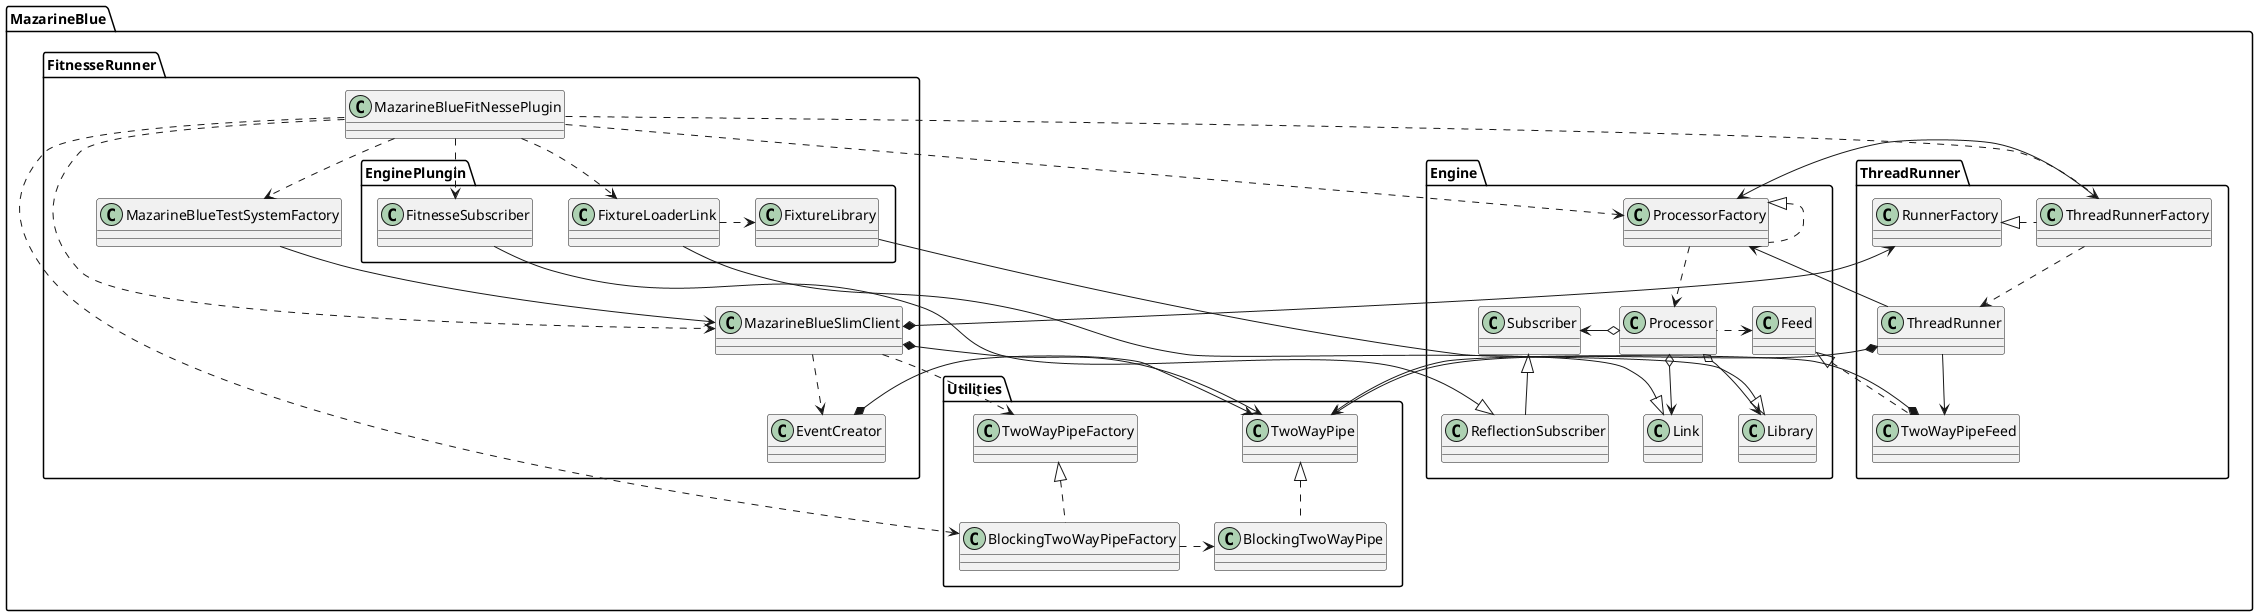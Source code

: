 @startuml
MazarineBlue.FitnesseRunner.MazarineBlueFitNessePlugin ..> MazarineBlue.ThreadRunner.ThreadRunnerFactory
MazarineBlue.FitnesseRunner.MazarineBlueFitNessePlugin ..> MazarineBlue.Engine.ProcessorFactory
MazarineBlue.FitnesseRunner.MazarineBlueFitNessePlugin ..> MazarineBlue.FitnesseRunner.MazarineBlueSlimClient
MazarineBlue.FitnesseRunner.MazarineBlueFitNessePlugin ..> MazarineBlue.FitnesseRunner.EnginePlungin.FitnesseSubscriber
MazarineBlue.FitnesseRunner.MazarineBlueFitNessePlugin ..> MazarineBlue.FitnesseRunner.MazarineBlueTestSystemFactory
MazarineBlue.FitnesseRunner.MazarineBlueFitNessePlugin ..> MazarineBlue.FitnesseRunner.EnginePlungin.FixtureLoaderLink
MazarineBlue.Utilities.BlockingTwoWayPipeFactory <. MazarineBlue.FitnesseRunner.MazarineBlueFitNessePlugin

MazarineBlue.FitnesseRunner.MazarineBlueTestSystemFactory --> MazarineBlue.FitnesseRunner.MazarineBlueSlimClient 

MazarineBlue.FitnesseRunner.MazarineBlueSlimClient *--> MazarineBlue.ThreadRunner.RunnerFactory
MazarineBlue.FitnesseRunner.MazarineBlueSlimClient *--> MazarineBlue.Utilities.TwoWayPipe
MazarineBlue.FitnesseRunner.MazarineBlueSlimClient ..> MazarineBlue.FitnesseRunner.EventCreator
MazarineBlue.FitnesseRunner.MazarineBlueSlimClient ..> MazarineBlue.Utilities.TwoWayPipeFactory

MazarineBlue.FitnesseRunner.EventCreator *--> MazarineBlue.Utilities.TwoWayPipe

MazarineBlue.Utilities.BlockingTwoWayPipeFactory .> MazarineBlue.Utilities.BlockingTwoWayPipe
MazarineBlue.Utilities.TwoWayPipeFactory <|.. MazarineBlue.Utilities.BlockingTwoWayPipeFactory
MazarineBlue.Utilities.TwoWayPipe <|.. MazarineBlue.Utilities.BlockingTwoWayPipe

MazarineBlue.ThreadRunner.RunnerFactory <|.  MazarineBlue.ThreadRunner.ThreadRunnerFactory
MazarineBlue.ThreadRunner.ThreadRunnerFactory --> MazarineBlue.Engine.ProcessorFactory
MazarineBlue.ThreadRunner.ThreadRunnerFactory ..> MazarineBlue.ThreadRunner.ThreadRunner

MazarineBlue.ThreadRunner.ThreadRunner *--> MazarineBlue.Utilities.TwoWayPipe
MazarineBlue.ThreadRunner.ThreadRunner --> MazarineBlue.ThreadRunner.TwoWayPipeFeed
MazarineBlue.ThreadRunner.ThreadRunner --> MazarineBlue.Engine.ProcessorFactory

MazarineBlue.Engine.Feed <|. MazarineBlue.ThreadRunner.TwoWayPipeFeed
MazarineBlue.Utilities.TwoWayPipe <--* MazarineBlue.ThreadRunner.TwoWayPipeFeed

MazarineBlue.Engine.ProcessorFactory <|. MazarineBlue.Engine.ProcessorFactory
MazarineBlue.Engine.ProcessorFactory ..> MazarineBlue.Engine.Processor

MazarineBlue.Engine.Feed <. MazarineBlue.Engine.Processor
MazarineBlue.Engine.Processor o-> MazarineBlue.Engine.Subscriber
MazarineBlue.Engine.Processor o--> MazarineBlue.Engine.Library
MazarineBlue.Engine.Processor o--> MazarineBlue.Engine.Link

MazarineBlue.Engine.Subscriber <|-- MazarineBlue.Engine.ReflectionSubscriber
MazarineBlue.Engine.ReflectionSubscriber <|-- MazarineBlue.FitnesseRunner.EnginePlungin.FitnesseSubscriber

MazarineBlue.Engine.Library <|-- MazarineBlue.FitnesseRunner.EnginePlungin.FixtureLibrary
MazarineBlue.Engine.Link <|-- MazarineBlue.FitnesseRunner.EnginePlungin.FixtureLoaderLink
MazarineBlue.FitnesseRunner.EnginePlungin.FixtureLoaderLink .> MazarineBlue.FitnesseRunner.EnginePlungin.FixtureLibrary
@enduml

